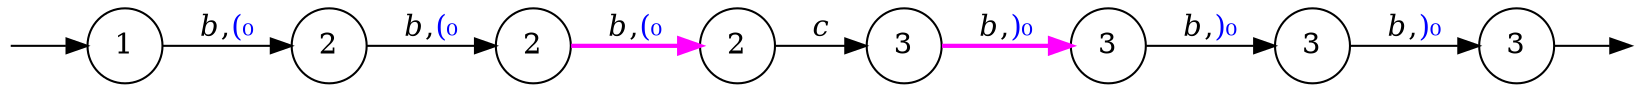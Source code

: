 digraph {
	node [shape=circle];
	Q0 [style=invisible, height=0, width=0, fixedsize=true];
	Q1 [style=invisible, height=0, width=0, fixedsize=true];
	graph [rankdir="LR"];
	0 [label=1];
	1 [label=2];
	2 [label=2];
	3 [label=2];
	4 [label=3];
	5 [label=3];
	6 [label=3];
	7 [label=3];

	Q0 -> 0;
	7 -> Q1;
	0 -> 1  [label=<<i>b</i>,<FONT COLOR="blue">(₀</FONT>> ];
	1 -> 2  [label=<<i>b</i>,<FONT COLOR="blue">(₀</FONT>> ];
	2 -> 3  [label=<<i>b</i>,<FONT COLOR="blue">(₀</FONT>>,color=fuchsia , style=bold];
	3 -> 4  [label=<<i>c</i>> ];
	4 -> 5  [label=<<i>b</i>,<FONT COLOR="blue">)₀</FONT>>,color=fuchsia , style=bold];
	5 -> 6  [label=<<i>b</i>,<FONT COLOR="blue">)₀</FONT>> ];
	6 -> 7  [label=<<i>b</i>,<FONT COLOR="blue">)₀</FONT>> ];
}
